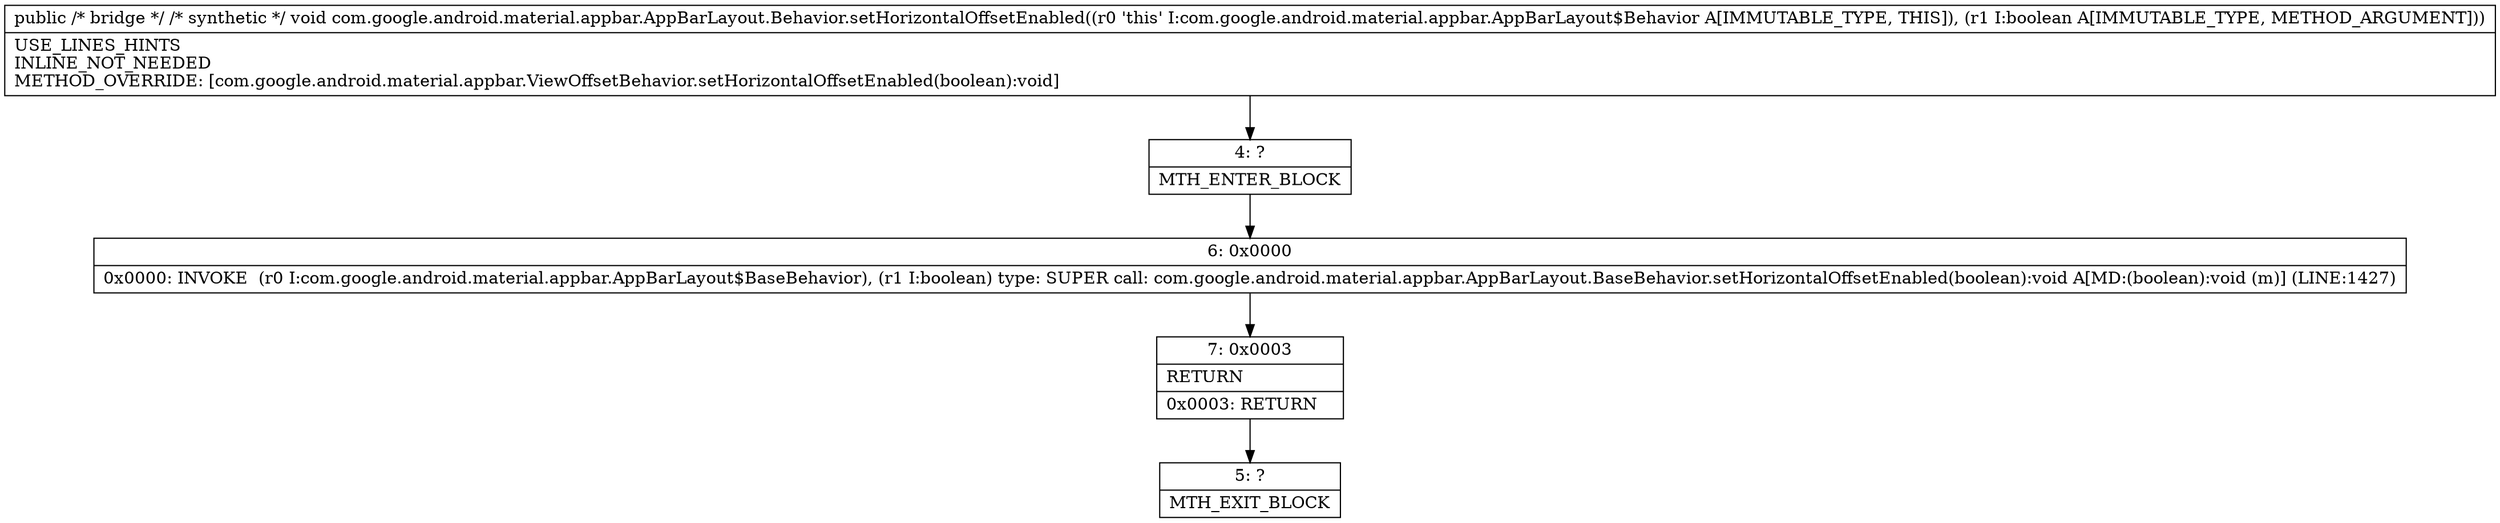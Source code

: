 digraph "CFG forcom.google.android.material.appbar.AppBarLayout.Behavior.setHorizontalOffsetEnabled(Z)V" {
Node_4 [shape=record,label="{4\:\ ?|MTH_ENTER_BLOCK\l}"];
Node_6 [shape=record,label="{6\:\ 0x0000|0x0000: INVOKE  (r0 I:com.google.android.material.appbar.AppBarLayout$BaseBehavior), (r1 I:boolean) type: SUPER call: com.google.android.material.appbar.AppBarLayout.BaseBehavior.setHorizontalOffsetEnabled(boolean):void A[MD:(boolean):void (m)] (LINE:1427)\l}"];
Node_7 [shape=record,label="{7\:\ 0x0003|RETURN\l|0x0003: RETURN   \l}"];
Node_5 [shape=record,label="{5\:\ ?|MTH_EXIT_BLOCK\l}"];
MethodNode[shape=record,label="{public \/* bridge *\/ \/* synthetic *\/ void com.google.android.material.appbar.AppBarLayout.Behavior.setHorizontalOffsetEnabled((r0 'this' I:com.google.android.material.appbar.AppBarLayout$Behavior A[IMMUTABLE_TYPE, THIS]), (r1 I:boolean A[IMMUTABLE_TYPE, METHOD_ARGUMENT]))  | USE_LINES_HINTS\lINLINE_NOT_NEEDED\lMETHOD_OVERRIDE: [com.google.android.material.appbar.ViewOffsetBehavior.setHorizontalOffsetEnabled(boolean):void]\l}"];
MethodNode -> Node_4;Node_4 -> Node_6;
Node_6 -> Node_7;
Node_7 -> Node_5;
}

